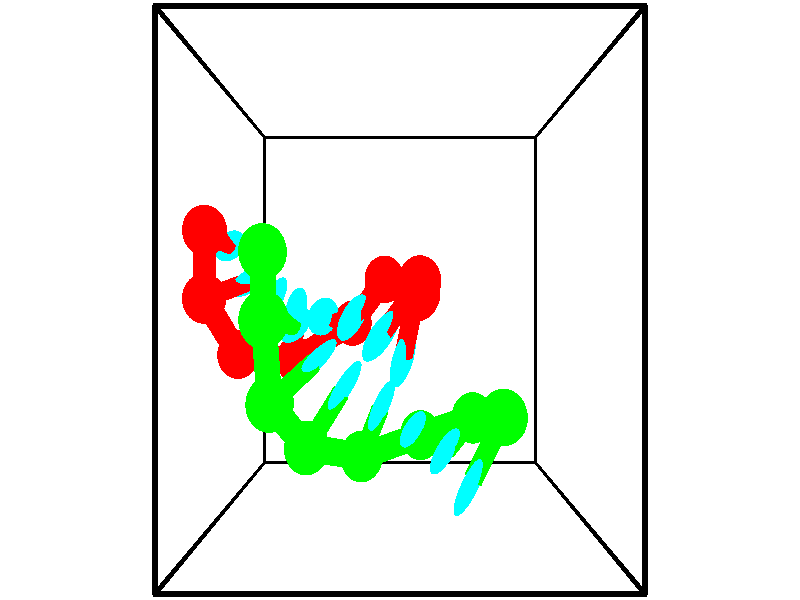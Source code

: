 // switches for output
#declare DRAW_BASES = 1; // possible values are 0, 1; only relevant for DNA ribbons
#declare DRAW_BASES_TYPE = 3; // possible values are 1, 2, 3; only relevant for DNA ribbons
#declare DRAW_FOG = 0; // set to 1 to enable fog

#include "colors.inc"

#include "transforms.inc"
background { rgb <1, 1, 1>}

#default {
   normal{
       ripples 0.25
       frequency 0.20
       turbulence 0.2
       lambda 5
   }
	finish {
		phong 0.1
		phong_size 40.
	}
}

// original window dimensions: 1024x640


// camera settings

camera {
	sky <-0, 1, 0>
	up <-0, 1, 0>
	right 1.6 * <1, 0, 0>
	location <2.5, 2.5, 11.1562>
	look_at <2.5, 2.5, 2.5>
	direction <0, 0, -8.6562>
	angle 67.0682
}


# declare cpy_camera_pos = <2.5, 2.5, 11.1562>;
# if (DRAW_FOG = 1)
fog {
	fog_type 2
	up vnormalize(cpy_camera_pos)
	color rgbt<1,1,1,0.3>
	distance 1e-5
	fog_alt 3e-3
	fog_offset 4
}
# end


// LIGHTS

# declare lum = 6;
global_settings {
	ambient_light rgb lum * <0.05, 0.05, 0.05>
	max_trace_level 15
}# declare cpy_direct_light_amount = 0.25;
light_source
{	1000 * <-1, -1, 1>,
	rgb lum * cpy_direct_light_amount
	parallel
}

light_source
{	1000 * <1, 1, -1>,
	rgb lum * cpy_direct_light_amount
	parallel
}

// strand 0

// nucleotide -1

// particle -1
sphere {
	<0.225535, 3.173148, 4.120765> 0.250000
	pigment { color rgbt <1,0,0,0> }
	no_shadow
}
cylinder {
	<0.285204, 3.116722, 3.729286>,  <0.321006, 3.082866, 3.494399>, 0.100000
	pigment { color rgbt <1,0,0,0> }
	no_shadow
}
cylinder {
	<0.285204, 3.116722, 3.729286>,  <0.225535, 3.173148, 4.120765>, 0.100000
	pigment { color rgbt <1,0,0,0> }
	no_shadow
}

// particle -1
sphere {
	<0.285204, 3.116722, 3.729286> 0.100000
	pigment { color rgbt <1,0,0,0> }
	no_shadow
}
sphere {
	0, 1
	scale<0.080000,0.200000,0.300000>
	matrix <0.692774, -0.691332, 0.205239,
		-0.705557, -0.708632, -0.005402,
		0.149174, -0.141066, -0.978697,
		0.329956, 3.074402, 3.435677>
	pigment { color rgbt <0,1,1,0> }
	no_shadow
}
cylinder {
	<0.178878, 2.514695, 3.995499>,  <0.225535, 3.173148, 4.120765>, 0.130000
	pigment { color rgbt <1,0,0,0> }
	no_shadow
}

// nucleotide -1

// particle -1
sphere {
	<0.178878, 2.514695, 3.995499> 0.250000
	pigment { color rgbt <1,0,0,0> }
	no_shadow
}
cylinder {
	<0.402109, 2.617554, 3.679924>,  <0.536048, 2.679269, 3.490579>, 0.100000
	pigment { color rgbt <1,0,0,0> }
	no_shadow
}
cylinder {
	<0.402109, 2.617554, 3.679924>,  <0.178878, 2.514695, 3.995499>, 0.100000
	pigment { color rgbt <1,0,0,0> }
	no_shadow
}

// particle -1
sphere {
	<0.402109, 2.617554, 3.679924> 0.100000
	pigment { color rgbt <1,0,0,0> }
	no_shadow
}
sphere {
	0, 1
	scale<0.080000,0.200000,0.300000>
	matrix <0.670635, -0.699690, 0.246336,
		-0.488667, -0.666565, -0.562934,
		0.558079, 0.257147, -0.788938,
		0.569533, 2.694698, 3.443243>
	pigment { color rgbt <0,1,1,0> }
	no_shadow
}
cylinder {
	<0.498320, 1.937040, 3.684090>,  <0.178878, 2.514695, 3.995499>, 0.130000
	pigment { color rgbt <1,0,0,0> }
	no_shadow
}

// nucleotide -1

// particle -1
sphere {
	<0.498320, 1.937040, 3.684090> 0.250000
	pigment { color rgbt <1,0,0,0> }
	no_shadow
}
cylinder {
	<0.710979, 2.251591, 3.558258>,  <0.838575, 2.440321, 3.482759>, 0.100000
	pigment { color rgbt <1,0,0,0> }
	no_shadow
}
cylinder {
	<0.710979, 2.251591, 3.558258>,  <0.498320, 1.937040, 3.684090>, 0.100000
	pigment { color rgbt <1,0,0,0> }
	no_shadow
}

// particle -1
sphere {
	<0.710979, 2.251591, 3.558258> 0.100000
	pigment { color rgbt <1,0,0,0> }
	no_shadow
}
sphere {
	0, 1
	scale<0.080000,0.200000,0.300000>
	matrix <0.843281, -0.456860, 0.283118,
		0.078919, -0.415799, -0.906026,
		0.531648, 0.786378, -0.314580,
		0.870473, 2.487504, 3.463884>
	pigment { color rgbt <0,1,1,0> }
	no_shadow
}
cylinder {
	<1.118040, 1.849384, 3.194715>,  <0.498320, 1.937040, 3.684090>, 0.130000
	pigment { color rgbt <1,0,0,0> }
	no_shadow
}

// nucleotide -1

// particle -1
sphere {
	<1.118040, 1.849384, 3.194715> 0.250000
	pigment { color rgbt <1,0,0,0> }
	no_shadow
}
cylinder {
	<1.168487, 2.151291, 3.452217>,  <1.198755, 2.332435, 3.606719>, 0.100000
	pigment { color rgbt <1,0,0,0> }
	no_shadow
}
cylinder {
	<1.168487, 2.151291, 3.452217>,  <1.118040, 1.849384, 3.194715>, 0.100000
	pigment { color rgbt <1,0,0,0> }
	no_shadow
}

// particle -1
sphere {
	<1.168487, 2.151291, 3.452217> 0.100000
	pigment { color rgbt <1,0,0,0> }
	no_shadow
}
sphere {
	0, 1
	scale<0.080000,0.200000,0.300000>
	matrix <0.840730, -0.425778, 0.334494,
		0.526562, 0.499040, -0.688252,
		0.126117, 0.754766, 0.643757,
		1.206322, 2.377721, 3.645344>
	pigment { color rgbt <0,1,1,0> }
	no_shadow
}
cylinder {
	<1.874704, 2.243521, 3.161273>,  <1.118040, 1.849384, 3.194715>, 0.130000
	pigment { color rgbt <1,0,0,0> }
	no_shadow
}

// nucleotide -1

// particle -1
sphere {
	<1.874704, 2.243521, 3.161273> 0.250000
	pigment { color rgbt <1,0,0,0> }
	no_shadow
}
cylinder {
	<1.697221, 2.292492, 3.516380>,  <1.590731, 2.321875, 3.729445>, 0.100000
	pigment { color rgbt <1,0,0,0> }
	no_shadow
}
cylinder {
	<1.697221, 2.292492, 3.516380>,  <1.874704, 2.243521, 3.161273>, 0.100000
	pigment { color rgbt <1,0,0,0> }
	no_shadow
}

// particle -1
sphere {
	<1.697221, 2.292492, 3.516380> 0.100000
	pigment { color rgbt <1,0,0,0> }
	no_shadow
}
sphere {
	0, 1
	scale<0.080000,0.200000,0.300000>
	matrix <0.828099, -0.322697, 0.458387,
		0.342600, 0.938551, 0.041800,
		-0.443708, 0.122428, 0.887769,
		1.564108, 2.329220, 3.782711>
	pigment { color rgbt <0,1,1,0> }
	no_shadow
}
cylinder {
	<2.303718, 2.715663, 3.548388>,  <1.874704, 2.243521, 3.161273>, 0.130000
	pigment { color rgbt <1,0,0,0> }
	no_shadow
}

// nucleotide -1

// particle -1
sphere {
	<2.303718, 2.715663, 3.548388> 0.250000
	pigment { color rgbt <1,0,0,0> }
	no_shadow
}
cylinder {
	<2.096784, 2.494209, 3.809418>,  <1.972623, 2.361337, 3.966036>, 0.100000
	pigment { color rgbt <1,0,0,0> }
	no_shadow
}
cylinder {
	<2.096784, 2.494209, 3.809418>,  <2.303718, 2.715663, 3.548388>, 0.100000
	pigment { color rgbt <1,0,0,0> }
	no_shadow
}

// particle -1
sphere {
	<2.096784, 2.494209, 3.809418> 0.100000
	pigment { color rgbt <1,0,0,0> }
	no_shadow
}
sphere {
	0, 1
	scale<0.080000,0.200000,0.300000>
	matrix <0.855640, -0.320702, 0.406239,
		-0.015626, 0.768530, 0.639623,
		-0.517335, -0.553635, 0.652574,
		1.941583, 2.328119, 4.005190>
	pigment { color rgbt <0,1,1,0> }
	no_shadow
}
cylinder {
	<2.730753, 2.682850, 4.134282>,  <2.303718, 2.715663, 3.548388>, 0.130000
	pigment { color rgbt <1,0,0,0> }
	no_shadow
}

// nucleotide -1

// particle -1
sphere {
	<2.730753, 2.682850, 4.134282> 0.250000
	pigment { color rgbt <1,0,0,0> }
	no_shadow
}
cylinder {
	<2.474039, 2.381813, 4.193230>,  <2.320011, 2.201191, 4.228599>, 0.100000
	pigment { color rgbt <1,0,0,0> }
	no_shadow
}
cylinder {
	<2.474039, 2.381813, 4.193230>,  <2.730753, 2.682850, 4.134282>, 0.100000
	pigment { color rgbt <1,0,0,0> }
	no_shadow
}

// particle -1
sphere {
	<2.474039, 2.381813, 4.193230> 0.100000
	pigment { color rgbt <1,0,0,0> }
	no_shadow
}
sphere {
	0, 1
	scale<0.080000,0.200000,0.300000>
	matrix <0.693925, -0.488095, 0.529368,
		-0.326467, 0.442004, 0.835495,
		-0.641784, -0.752592, 0.147371,
		2.281504, 2.156035, 4.237441>
	pigment { color rgbt <0,1,1,0> }
	no_shadow
}
cylinder {
	<2.670893, 2.563326, 4.862134>,  <2.730753, 2.682850, 4.134282>, 0.130000
	pigment { color rgbt <1,0,0,0> }
	no_shadow
}

// nucleotide -1

// particle -1
sphere {
	<2.670893, 2.563326, 4.862134> 0.250000
	pigment { color rgbt <1,0,0,0> }
	no_shadow
}
cylinder {
	<2.591834, 2.217857, 4.676659>,  <2.544398, 2.010576, 4.565374>, 0.100000
	pigment { color rgbt <1,0,0,0> }
	no_shadow
}
cylinder {
	<2.591834, 2.217857, 4.676659>,  <2.670893, 2.563326, 4.862134>, 0.100000
	pigment { color rgbt <1,0,0,0> }
	no_shadow
}

// particle -1
sphere {
	<2.591834, 2.217857, 4.676659> 0.100000
	pigment { color rgbt <1,0,0,0> }
	no_shadow
}
sphere {
	0, 1
	scale<0.080000,0.200000,0.300000>
	matrix <0.802438, -0.414242, 0.429531,
		-0.563052, -0.287183, 0.774918,
		-0.197650, -0.863672, -0.463687,
		2.532539, 1.958756, 4.537553>
	pigment { color rgbt <0,1,1,0> }
	no_shadow
}
// strand 1

// nucleotide -1

// particle -1
sphere {
	<3.602862, 1.463116, 4.742570> 0.250000
	pigment { color rgbt <0,1,0,0> }
	no_shadow
}
cylinder {
	<3.393230, 1.124416, 4.779137>,  <3.267452, 0.921196, 4.801076>, 0.100000
	pigment { color rgbt <0,1,0,0> }
	no_shadow
}
cylinder {
	<3.393230, 1.124416, 4.779137>,  <3.602862, 1.463116, 4.742570>, 0.100000
	pigment { color rgbt <0,1,0,0> }
	no_shadow
}

// particle -1
sphere {
	<3.393230, 1.124416, 4.779137> 0.100000
	pigment { color rgbt <0,1,0,0> }
	no_shadow
}
sphere {
	0, 1
	scale<0.080000,0.200000,0.300000>
	matrix <-0.807293, 0.459705, -0.370067,
		0.271330, -0.267743, -0.924497,
		-0.524079, -0.846749, 0.091416,
		3.236007, 0.870391, 4.806561>
	pigment { color rgbt <0,1,1,0> }
	no_shadow
}
cylinder {
	<3.360282, 1.340273, 4.022583>,  <3.602862, 1.463116, 4.742570>, 0.130000
	pigment { color rgbt <0,1,0,0> }
	no_shadow
}

// nucleotide -1

// particle -1
sphere {
	<3.360282, 1.340273, 4.022583> 0.250000
	pigment { color rgbt <0,1,0,0> }
	no_shadow
}
cylinder {
	<3.151100, 1.218807, 4.341156>,  <3.025591, 1.145928, 4.532300>, 0.100000
	pigment { color rgbt <0,1,0,0> }
	no_shadow
}
cylinder {
	<3.151100, 1.218807, 4.341156>,  <3.360282, 1.340273, 4.022583>, 0.100000
	pigment { color rgbt <0,1,0,0> }
	no_shadow
}

// particle -1
sphere {
	<3.151100, 1.218807, 4.341156> 0.100000
	pigment { color rgbt <0,1,0,0> }
	no_shadow
}
sphere {
	0, 1
	scale<0.080000,0.200000,0.300000>
	matrix <-0.817166, 0.444343, -0.367149,
		-0.242400, -0.842821, -0.480515,
		-0.522955, -0.303664, 0.796434,
		2.994214, 1.127708, 4.580086>
	pigment { color rgbt <0,1,1,0> }
	no_shadow
}
cylinder {
	<2.750198, 1.126641, 3.789803>,  <3.360282, 1.340273, 4.022583>, 0.130000
	pigment { color rgbt <0,1,0,0> }
	no_shadow
}

// nucleotide -1

// particle -1
sphere {
	<2.750198, 1.126641, 3.789803> 0.250000
	pigment { color rgbt <0,1,0,0> }
	no_shadow
}
cylinder {
	<2.690029, 1.227848, 4.172081>,  <2.653928, 1.288572, 4.401448>, 0.100000
	pigment { color rgbt <0,1,0,0> }
	no_shadow
}
cylinder {
	<2.690029, 1.227848, 4.172081>,  <2.750198, 1.126641, 3.789803>, 0.100000
	pigment { color rgbt <0,1,0,0> }
	no_shadow
}

// particle -1
sphere {
	<2.690029, 1.227848, 4.172081> 0.100000
	pigment { color rgbt <0,1,0,0> }
	no_shadow
}
sphere {
	0, 1
	scale<0.080000,0.200000,0.300000>
	matrix <-0.770151, 0.576133, -0.273748,
		-0.619871, -0.777208, 0.108199,
		-0.150423, 0.253018, 0.955696,
		2.644902, 1.303753, 4.458790>
	pigment { color rgbt <0,1,1,0> }
	no_shadow
}
cylinder {
	<2.044432, 0.958865, 4.012983>,  <2.750198, 1.126641, 3.789803>, 0.130000
	pigment { color rgbt <0,1,0,0> }
	no_shadow
}

// nucleotide -1

// particle -1
sphere {
	<2.044432, 0.958865, 4.012983> 0.250000
	pigment { color rgbt <0,1,0,0> }
	no_shadow
}
cylinder {
	<2.185497, 1.271973, 4.218079>,  <2.270136, 1.459837, 4.341136>, 0.100000
	pigment { color rgbt <0,1,0,0> }
	no_shadow
}
cylinder {
	<2.185497, 1.271973, 4.218079>,  <2.044432, 0.958865, 4.012983>, 0.100000
	pigment { color rgbt <0,1,0,0> }
	no_shadow
}

// particle -1
sphere {
	<2.185497, 1.271973, 4.218079> 0.100000
	pigment { color rgbt <0,1,0,0> }
	no_shadow
}
sphere {
	0, 1
	scale<0.080000,0.200000,0.300000>
	matrix <-0.836132, 0.509618, -0.202912,
		-0.420134, -0.357158, 0.834222,
		0.352663, 0.782770, 0.512739,
		2.291296, 1.506804, 4.371900>
	pigment { color rgbt <0,1,1,0> }
	no_shadow
}
cylinder {
	<1.455352, 1.120624, 4.396325>,  <2.044432, 0.958865, 4.012983>, 0.130000
	pigment { color rgbt <0,1,0,0> }
	no_shadow
}

// nucleotide -1

// particle -1
sphere {
	<1.455352, 1.120624, 4.396325> 0.250000
	pigment { color rgbt <0,1,0,0> }
	no_shadow
}
cylinder {
	<1.693420, 1.440548, 4.365150>,  <1.836262, 1.632503, 4.346446>, 0.100000
	pigment { color rgbt <0,1,0,0> }
	no_shadow
}
cylinder {
	<1.693420, 1.440548, 4.365150>,  <1.455352, 1.120624, 4.396325>, 0.100000
	pigment { color rgbt <0,1,0,0> }
	no_shadow
}

// particle -1
sphere {
	<1.693420, 1.440548, 4.365150> 0.100000
	pigment { color rgbt <0,1,0,0> }
	no_shadow
}
sphere {
	0, 1
	scale<0.080000,0.200000,0.300000>
	matrix <-0.795506, 0.572670, -0.198039,
		-0.113762, 0.179865, 0.977091,
		0.595171, 0.799811, -0.077936,
		1.871972, 1.680491, 4.341770>
	pigment { color rgbt <0,1,1,0> }
	no_shadow
}
cylinder {
	<1.126478, 1.586285, 4.788748>,  <1.455352, 1.120624, 4.396325>, 0.130000
	pigment { color rgbt <0,1,0,0> }
	no_shadow
}

// nucleotide -1

// particle -1
sphere {
	<1.126478, 1.586285, 4.788748> 0.250000
	pigment { color rgbt <0,1,0,0> }
	no_shadow
}
cylinder {
	<1.377609, 1.787804, 4.551422>,  <1.528288, 1.908715, 4.409027>, 0.100000
	pigment { color rgbt <0,1,0,0> }
	no_shadow
}
cylinder {
	<1.377609, 1.787804, 4.551422>,  <1.126478, 1.586285, 4.788748>, 0.100000
	pigment { color rgbt <0,1,0,0> }
	no_shadow
}

// particle -1
sphere {
	<1.377609, 1.787804, 4.551422> 0.100000
	pigment { color rgbt <0,1,0,0> }
	no_shadow
}
sphere {
	0, 1
	scale<0.080000,0.200000,0.300000>
	matrix <-0.693711, 0.707867, -0.133000,
		0.352983, 0.495090, 0.793907,
		0.627828, 0.503796, -0.593315,
		1.565958, 1.938942, 4.373428>
	pigment { color rgbt <0,1,1,0> }
	no_shadow
}
cylinder {
	<1.109215, 2.331455, 5.001844>,  <1.126478, 1.586285, 4.788748>, 0.130000
	pigment { color rgbt <0,1,0,0> }
	no_shadow
}

// nucleotide -1

// particle -1
sphere {
	<1.109215, 2.331455, 5.001844> 0.250000
	pigment { color rgbt <0,1,0,0> }
	no_shadow
}
cylinder {
	<1.226616, 2.294941, 4.621208>,  <1.297057, 2.273032, 4.392827>, 0.100000
	pigment { color rgbt <0,1,0,0> }
	no_shadow
}
cylinder {
	<1.226616, 2.294941, 4.621208>,  <1.109215, 2.331455, 5.001844>, 0.100000
	pigment { color rgbt <0,1,0,0> }
	no_shadow
}

// particle -1
sphere {
	<1.226616, 2.294941, 4.621208> 0.100000
	pigment { color rgbt <0,1,0,0> }
	no_shadow
}
sphere {
	0, 1
	scale<0.080000,0.200000,0.300000>
	matrix <-0.779457, 0.553446, -0.293503,
		0.553446, 0.827868, 0.091285,
		0.293503, -0.091285, -0.951590,
		1.314667, 2.267555, 4.335732>
	pigment { color rgbt <0,1,1,0> }
	no_shadow
}
cylinder {
	<1.054490, 2.923813, 4.800304>,  <1.109215, 2.331455, 5.001844>, 0.130000
	pigment { color rgbt <0,1,0,0> }
	no_shadow
}

// nucleotide -1

// particle -1
sphere {
	<1.054490, 2.923813, 4.800304> 0.250000
	pigment { color rgbt <0,1,0,0> }
	no_shadow
}
cylinder {
	<1.014385, 2.669052, 4.494545>,  <0.990323, 2.516196, 4.311090>, 0.100000
	pigment { color rgbt <0,1,0,0> }
	no_shadow
}
cylinder {
	<1.014385, 2.669052, 4.494545>,  <1.054490, 2.923813, 4.800304>, 0.100000
	pigment { color rgbt <0,1,0,0> }
	no_shadow
}

// particle -1
sphere {
	<1.014385, 2.669052, 4.494545> 0.100000
	pigment { color rgbt <0,1,0,0> }
	no_shadow
}
sphere {
	0, 1
	scale<0.080000,0.200000,0.300000>
	matrix <-0.916794, 0.357632, -0.177732,
		0.386571, 0.682976, -0.619764,
		-0.100261, -0.636901, -0.764398,
		0.984307, 2.477982, 4.265225>
	pigment { color rgbt <0,1,1,0> }
	no_shadow
}
// box output
cylinder {
	<0.000000, 0.000000, 0.000000>,  <5.000000, 0.000000, 0.000000>, 0.025000
	pigment { color rgbt <0,0,0,0> }
	no_shadow
}
cylinder {
	<0.000000, 0.000000, 0.000000>,  <0.000000, 5.000000, 0.000000>, 0.025000
	pigment { color rgbt <0,0,0,0> }
	no_shadow
}
cylinder {
	<0.000000, 0.000000, 0.000000>,  <0.000000, 0.000000, 5.000000>, 0.025000
	pigment { color rgbt <0,0,0,0> }
	no_shadow
}
cylinder {
	<5.000000, 5.000000, 5.000000>,  <0.000000, 5.000000, 5.000000>, 0.025000
	pigment { color rgbt <0,0,0,0> }
	no_shadow
}
cylinder {
	<5.000000, 5.000000, 5.000000>,  <5.000000, 0.000000, 5.000000>, 0.025000
	pigment { color rgbt <0,0,0,0> }
	no_shadow
}
cylinder {
	<5.000000, 5.000000, 5.000000>,  <5.000000, 5.000000, 0.000000>, 0.025000
	pigment { color rgbt <0,0,0,0> }
	no_shadow
}
cylinder {
	<0.000000, 0.000000, 5.000000>,  <0.000000, 5.000000, 5.000000>, 0.025000
	pigment { color rgbt <0,0,0,0> }
	no_shadow
}
cylinder {
	<0.000000, 0.000000, 5.000000>,  <5.000000, 0.000000, 5.000000>, 0.025000
	pigment { color rgbt <0,0,0,0> }
	no_shadow
}
cylinder {
	<5.000000, 5.000000, 0.000000>,  <0.000000, 5.000000, 0.000000>, 0.025000
	pigment { color rgbt <0,0,0,0> }
	no_shadow
}
cylinder {
	<5.000000, 5.000000, 0.000000>,  <5.000000, 0.000000, 0.000000>, 0.025000
	pigment { color rgbt <0,0,0,0> }
	no_shadow
}
cylinder {
	<5.000000, 0.000000, 5.000000>,  <5.000000, 0.000000, 0.000000>, 0.025000
	pigment { color rgbt <0,0,0,0> }
	no_shadow
}
cylinder {
	<0.000000, 5.000000, 0.000000>,  <0.000000, 5.000000, 5.000000>, 0.025000
	pigment { color rgbt <0,0,0,0> }
	no_shadow
}
// end of box output

